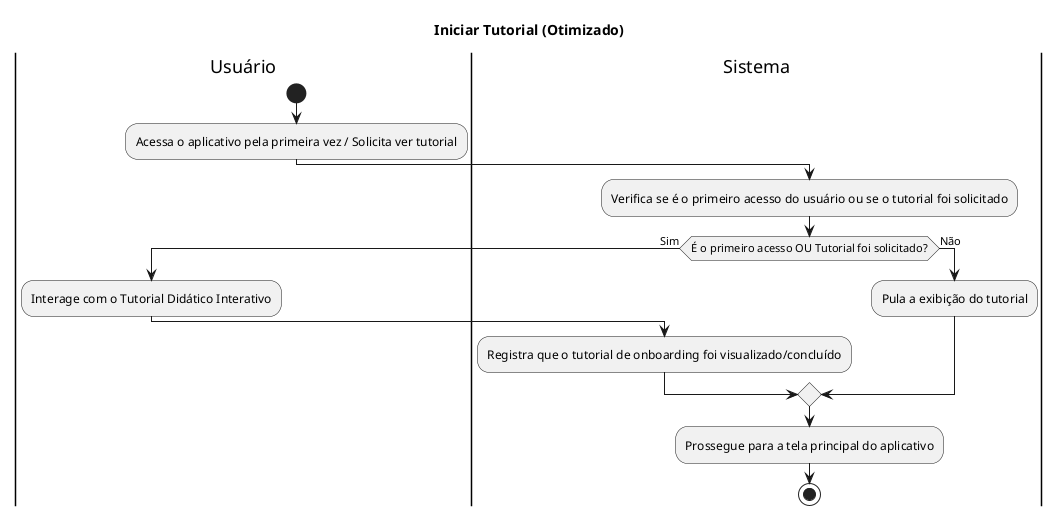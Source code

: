 @startuml

title Iniciar Tutorial (Otimizado)

|Usuário|
start
:Acessa o aplicativo pela primeira vez / Solicita ver tutorial;
|Sistema|
:Verifica se é o primeiro acesso do usuário ou se o tutorial foi solicitado;
if (É o primeiro acesso OU Tutorial foi solicitado?) then (Sim)
    |Usuário|
    :Interage com o Tutorial Didático Interativo;
    |Sistema|
    :Registra que o tutorial de onboarding foi visualizado/concluído;
else (Não)
    :Pula a exibição do tutorial;
endif
:Prossegue para a tela principal do aplicativo;
stop

@enduml